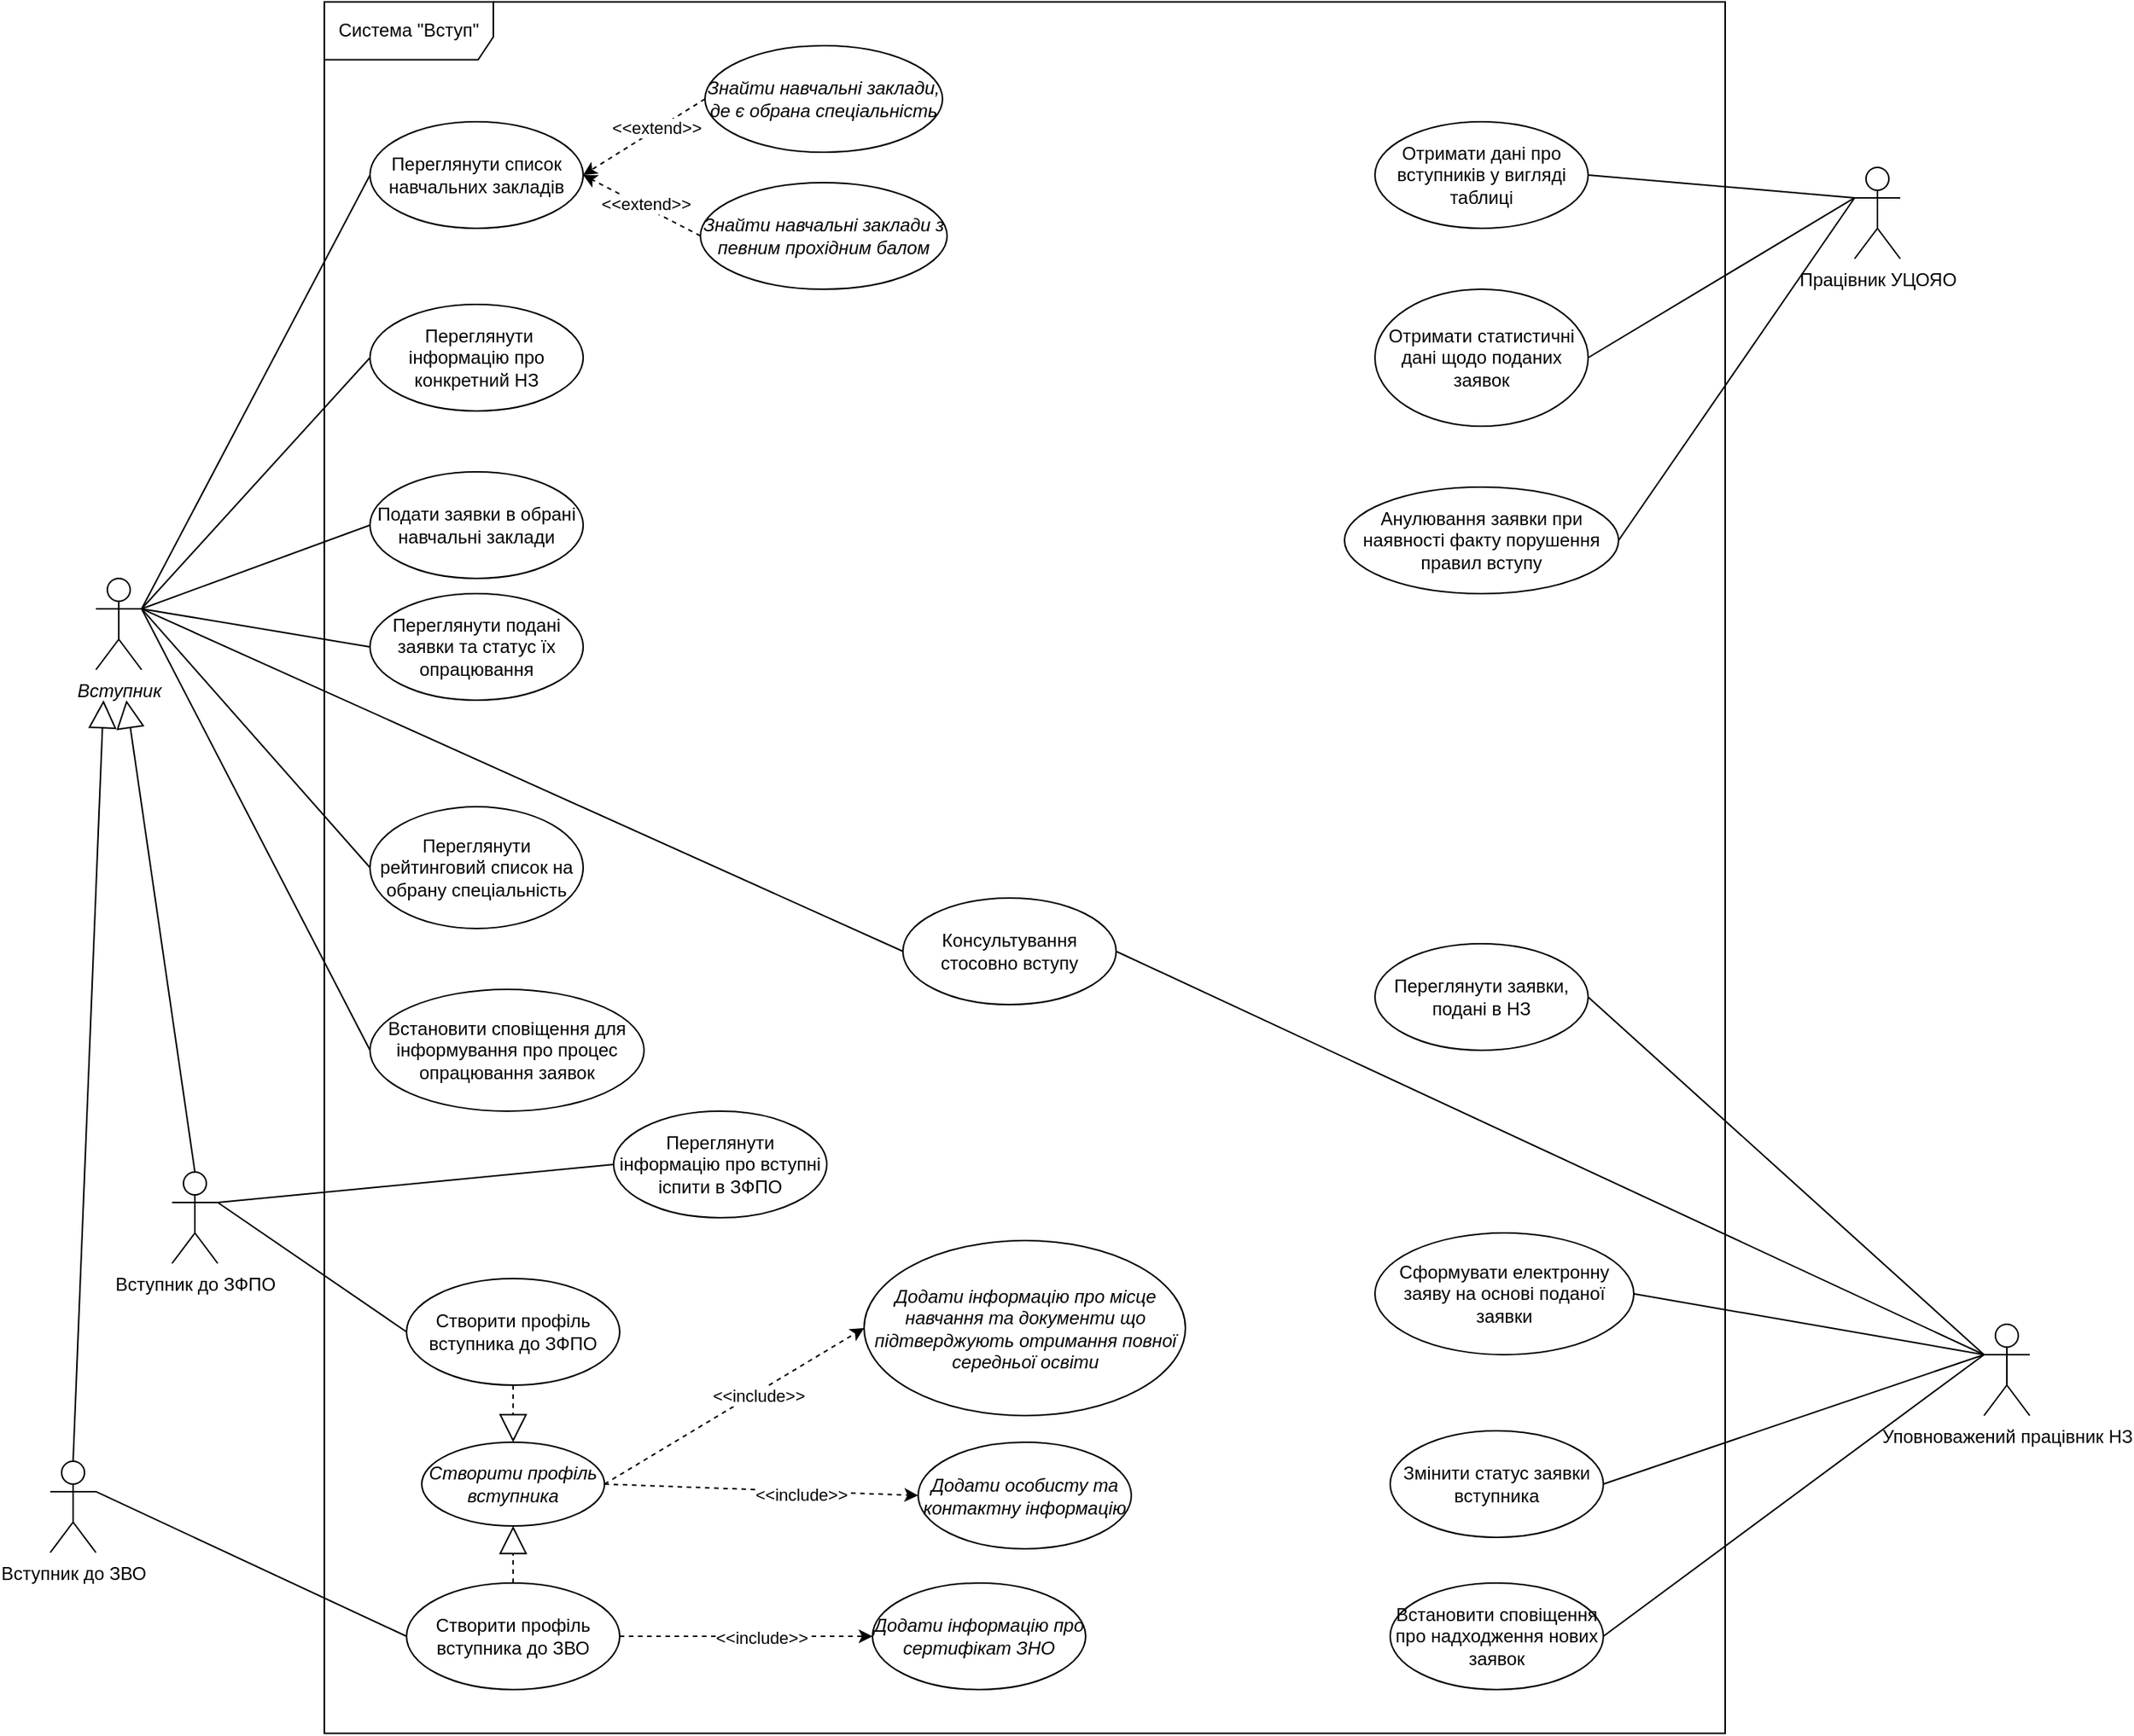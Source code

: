 <mxfile version="18.0.6" type="device"><diagram id="flIzCIKHpgV0OAQB0pEV" name="Страница 1"><mxGraphModel dx="2031" dy="1236" grid="1" gridSize="10" guides="1" tooltips="1" connect="1" arrows="1" fold="1" page="1" pageScale="1" pageWidth="827" pageHeight="1169" math="0" shadow="0"><root><mxCell id="0"/><mxCell id="1" parent="0"/><mxCell id="vFRldxFbRhw2Lpz5MbTq-1" value="Система &quot;Вступ&quot;" style="shape=umlFrame;whiteSpace=wrap;html=1;width=111;height=38;" parent="1" vertex="1"><mxGeometry x="220" y="351.25" width="920" height="1137.5" as="geometry"/></mxCell><mxCell id="vFRldxFbRhw2Lpz5MbTq-2" value="Переглянути список навчальних закладів" style="ellipse;whiteSpace=wrap;html=1;" parent="1" vertex="1"><mxGeometry x="250" y="430" width="140" height="70" as="geometry"/></mxCell><mxCell id="vFRldxFbRhw2Lpz5MbTq-7" style="edgeStyle=none;rounded=0;orthogonalLoop=1;jettySize=auto;html=1;exitX=0;exitY=0.5;exitDx=0;exitDy=0;entryX=1;entryY=0.5;entryDx=0;entryDy=0;dashed=1;" parent="1" source="vFRldxFbRhw2Lpz5MbTq-3" target="vFRldxFbRhw2Lpz5MbTq-2" edge="1"><mxGeometry relative="1" as="geometry"/></mxCell><mxCell id="vFRldxFbRhw2Lpz5MbTq-59" value="&amp;lt;&amp;lt;extend&amp;gt;&amp;gt;" style="edgeLabel;html=1;align=center;verticalAlign=middle;resizable=0;points=[];" parent="vFRldxFbRhw2Lpz5MbTq-7" vertex="1" connectable="0"><mxGeometry x="-0.209" y="-1" relative="1" as="geometry"><mxPoint as="offset"/></mxGeometry></mxCell><mxCell id="vFRldxFbRhw2Lpz5MbTq-3" value="&lt;i&gt;Знайти навчальні заклади, де є обрана спеціальність&lt;/i&gt;" style="ellipse;whiteSpace=wrap;html=1;" parent="1" vertex="1"><mxGeometry x="470" y="380" width="156" height="70" as="geometry"/></mxCell><mxCell id="vFRldxFbRhw2Lpz5MbTq-12" style="edgeStyle=none;rounded=0;orthogonalLoop=1;jettySize=auto;html=1;exitX=0;exitY=0.5;exitDx=0;exitDy=0;entryX=1;entryY=0.5;entryDx=0;entryDy=0;dashed=1;" parent="1" source="vFRldxFbRhw2Lpz5MbTq-10" target="vFRldxFbRhw2Lpz5MbTq-2" edge="1"><mxGeometry relative="1" as="geometry"/></mxCell><mxCell id="vFRldxFbRhw2Lpz5MbTq-60" value="&amp;lt;&amp;lt;extend&amp;gt;&amp;gt;" style="edgeLabel;html=1;align=center;verticalAlign=middle;resizable=0;points=[];" parent="vFRldxFbRhw2Lpz5MbTq-12" vertex="1" connectable="0"><mxGeometry x="0.159" y="2" relative="1" as="geometry"><mxPoint x="9" as="offset"/></mxGeometry></mxCell><mxCell id="vFRldxFbRhw2Lpz5MbTq-10" value="&lt;i&gt;Знайти навчальні заклади з певним прохідним балом&lt;/i&gt;" style="ellipse;whiteSpace=wrap;html=1;" parent="1" vertex="1"><mxGeometry x="467" y="470" width="162" height="70" as="geometry"/></mxCell><mxCell id="vFRldxFbRhw2Lpz5MbTq-11" value="&amp;nbsp;Переглянути інформацію про конкретний НЗ" style="ellipse;whiteSpace=wrap;html=1;" parent="1" vertex="1"><mxGeometry x="250" y="550" width="140" height="70" as="geometry"/></mxCell><mxCell id="vFRldxFbRhw2Lpz5MbTq-13" value="Подати заявки в обрані навчальні заклади" style="ellipse;whiteSpace=wrap;html=1;" parent="1" vertex="1"><mxGeometry x="250" y="660" width="140" height="70" as="geometry"/></mxCell><mxCell id="vFRldxFbRhw2Lpz5MbTq-14" value="Переглянути подані заявки та статус їх опрацювання" style="ellipse;whiteSpace=wrap;html=1;" parent="1" vertex="1"><mxGeometry x="250" y="740" width="140" height="70" as="geometry"/></mxCell><mxCell id="vFRldxFbRhw2Lpz5MbTq-15" value="Переглянути рейтинговий список на обрану спеціальність" style="ellipse;whiteSpace=wrap;html=1;" parent="1" vertex="1"><mxGeometry x="250" y="880" width="140" height="80" as="geometry"/></mxCell><mxCell id="vFRldxFbRhw2Lpz5MbTq-16" value="Встановити сповіщення для інформування про процес опрацювання заявок" style="ellipse;whiteSpace=wrap;html=1;" parent="1" vertex="1"><mxGeometry x="250" y="1000" width="180" height="80" as="geometry"/></mxCell><mxCell id="vFRldxFbRhw2Lpz5MbTq-21" style="edgeStyle=none;rounded=0;orthogonalLoop=1;jettySize=auto;html=1;exitX=1;exitY=0.333;exitDx=0;exitDy=0;exitPerimeter=0;entryX=0;entryY=0.5;entryDx=0;entryDy=0;endArrow=none;endFill=0;" parent="1" source="vFRldxFbRhw2Lpz5MbTq-17" target="vFRldxFbRhw2Lpz5MbTq-2" edge="1"><mxGeometry relative="1" as="geometry"/></mxCell><mxCell id="vFRldxFbRhw2Lpz5MbTq-22" style="edgeStyle=none;rounded=0;orthogonalLoop=1;jettySize=auto;html=1;exitX=1;exitY=0.333;exitDx=0;exitDy=0;exitPerimeter=0;entryX=0;entryY=0.5;entryDx=0;entryDy=0;endArrow=none;endFill=0;" parent="1" source="vFRldxFbRhw2Lpz5MbTq-17" target="vFRldxFbRhw2Lpz5MbTq-11" edge="1"><mxGeometry relative="1" as="geometry"/></mxCell><mxCell id="vFRldxFbRhw2Lpz5MbTq-23" style="edgeStyle=none;rounded=0;orthogonalLoop=1;jettySize=auto;html=1;exitX=1;exitY=0.333;exitDx=0;exitDy=0;exitPerimeter=0;entryX=0;entryY=0.5;entryDx=0;entryDy=0;endArrow=none;endFill=0;" parent="1" source="vFRldxFbRhw2Lpz5MbTq-17" target="vFRldxFbRhw2Lpz5MbTq-13" edge="1"><mxGeometry relative="1" as="geometry"/></mxCell><mxCell id="vFRldxFbRhw2Lpz5MbTq-24" style="edgeStyle=none;rounded=0;orthogonalLoop=1;jettySize=auto;html=1;exitX=1;exitY=0.333;exitDx=0;exitDy=0;exitPerimeter=0;entryX=0;entryY=0.5;entryDx=0;entryDy=0;endArrow=none;endFill=0;" parent="1" source="vFRldxFbRhw2Lpz5MbTq-17" target="vFRldxFbRhw2Lpz5MbTq-14" edge="1"><mxGeometry relative="1" as="geometry"/></mxCell><mxCell id="vFRldxFbRhw2Lpz5MbTq-25" style="edgeStyle=none;rounded=0;orthogonalLoop=1;jettySize=auto;html=1;exitX=1;exitY=0.333;exitDx=0;exitDy=0;exitPerimeter=0;entryX=0;entryY=0.5;entryDx=0;entryDy=0;endArrow=none;endFill=0;" parent="1" source="vFRldxFbRhw2Lpz5MbTq-17" target="vFRldxFbRhw2Lpz5MbTq-15" edge="1"><mxGeometry relative="1" as="geometry"/></mxCell><mxCell id="vFRldxFbRhw2Lpz5MbTq-26" style="edgeStyle=none;rounded=0;orthogonalLoop=1;jettySize=auto;html=1;exitX=1;exitY=0.333;exitDx=0;exitDy=0;exitPerimeter=0;entryX=0;entryY=0.5;entryDx=0;entryDy=0;endArrow=none;endFill=0;" parent="1" source="vFRldxFbRhw2Lpz5MbTq-17" target="vFRldxFbRhw2Lpz5MbTq-16" edge="1"><mxGeometry relative="1" as="geometry"/></mxCell><mxCell id="vFRldxFbRhw2Lpz5MbTq-77" style="edgeStyle=none;rounded=0;orthogonalLoop=1;jettySize=auto;html=1;exitX=1;exitY=0.333;exitDx=0;exitDy=0;exitPerimeter=0;entryX=0;entryY=0.5;entryDx=0;entryDy=0;startArrow=none;startFill=0;endArrow=none;endFill=0;" parent="1" source="vFRldxFbRhw2Lpz5MbTq-17" target="vFRldxFbRhw2Lpz5MbTq-76" edge="1"><mxGeometry relative="1" as="geometry"/></mxCell><mxCell id="vFRldxFbRhw2Lpz5MbTq-17" value="&lt;i&gt;Вступник&lt;/i&gt;" style="shape=umlActor;verticalLabelPosition=bottom;verticalAlign=top;html=1;" parent="1" vertex="1"><mxGeometry x="70" y="730" width="30" height="60" as="geometry"/></mxCell><mxCell id="vFRldxFbRhw2Lpz5MbTq-39" style="edgeStyle=none;rounded=0;orthogonalLoop=1;jettySize=auto;html=1;exitX=1;exitY=0.333;exitDx=0;exitDy=0;exitPerimeter=0;entryX=0;entryY=0.5;entryDx=0;entryDy=0;endArrow=none;endFill=0;" parent="1" source="vFRldxFbRhw2Lpz5MbTq-27" target="vFRldxFbRhw2Lpz5MbTq-34" edge="1"><mxGeometry relative="1" as="geometry"/></mxCell><mxCell id="vFRldxFbRhw2Lpz5MbTq-27" value="Вступник до ЗВО" style="shape=umlActor;verticalLabelPosition=bottom;verticalAlign=top;html=1;" parent="1" vertex="1"><mxGeometry x="40" y="1310" width="30" height="60" as="geometry"/></mxCell><mxCell id="vFRldxFbRhw2Lpz5MbTq-40" style="edgeStyle=none;rounded=0;orthogonalLoop=1;jettySize=auto;html=1;exitX=1;exitY=0.333;exitDx=0;exitDy=0;exitPerimeter=0;entryX=0;entryY=0.5;entryDx=0;entryDy=0;endArrow=none;endFill=0;" parent="1" source="vFRldxFbRhw2Lpz5MbTq-28" target="vFRldxFbRhw2Lpz5MbTq-37" edge="1"><mxGeometry relative="1" as="geometry"/></mxCell><mxCell id="vFRldxFbRhw2Lpz5MbTq-42" style="edgeStyle=none;rounded=0;orthogonalLoop=1;jettySize=auto;html=1;exitX=1;exitY=0.333;exitDx=0;exitDy=0;exitPerimeter=0;entryX=0;entryY=0.5;entryDx=0;entryDy=0;endArrow=none;endFill=0;" parent="1" source="vFRldxFbRhw2Lpz5MbTq-28" target="vFRldxFbRhw2Lpz5MbTq-41" edge="1"><mxGeometry relative="1" as="geometry"/></mxCell><mxCell id="vFRldxFbRhw2Lpz5MbTq-28" value="Вступник до ЗФПО" style="shape=umlActor;verticalLabelPosition=bottom;verticalAlign=top;html=1;" parent="1" vertex="1"><mxGeometry x="120" y="1120" width="30" height="60" as="geometry"/></mxCell><mxCell id="vFRldxFbRhw2Lpz5MbTq-30" value="" style="endArrow=block;endSize=16;endFill=0;html=1;rounded=0;exitX=0.5;exitY=0;exitDx=0;exitDy=0;exitPerimeter=0;" parent="1" source="vFRldxFbRhw2Lpz5MbTq-27" edge="1"><mxGeometry width="160" relative="1" as="geometry"><mxPoint x="30" y="940" as="sourcePoint"/><mxPoint x="75" y="810" as="targetPoint"/></mxGeometry></mxCell><mxCell id="vFRldxFbRhw2Lpz5MbTq-31" value="" style="endArrow=block;endSize=16;endFill=0;html=1;rounded=0;exitX=0.5;exitY=0;exitDx=0;exitDy=0;exitPerimeter=0;" parent="1" source="vFRldxFbRhw2Lpz5MbTq-28" edge="1"><mxGeometry x="-0.021" y="-37" width="160" relative="1" as="geometry"><mxPoint x="140" y="1180" as="sourcePoint"/><mxPoint x="90" y="810" as="targetPoint"/><mxPoint as="offset"/></mxGeometry></mxCell><mxCell id="vFRldxFbRhw2Lpz5MbTq-48" style="edgeStyle=none;rounded=0;orthogonalLoop=1;jettySize=auto;html=1;exitX=1;exitY=0.5;exitDx=0;exitDy=0;entryX=0;entryY=0.5;entryDx=0;entryDy=0;endArrow=classic;endFill=1;dashed=1;startArrow=none;startFill=0;" parent="1" source="vFRldxFbRhw2Lpz5MbTq-34" target="vFRldxFbRhw2Lpz5MbTq-36" edge="1"><mxGeometry relative="1" as="geometry"/></mxCell><mxCell id="vFRldxFbRhw2Lpz5MbTq-58" value="&amp;lt;&amp;lt;include&amp;gt;&amp;gt;" style="edgeLabel;html=1;align=center;verticalAlign=middle;resizable=0;points=[];" parent="vFRldxFbRhw2Lpz5MbTq-48" vertex="1" connectable="0"><mxGeometry x="0.118" y="-1" relative="1" as="geometry"><mxPoint as="offset"/></mxGeometry></mxCell><mxCell id="vFRldxFbRhw2Lpz5MbTq-34" value="Створити профіль вступника до ЗВО" style="ellipse;whiteSpace=wrap;html=1;" parent="1" vertex="1"><mxGeometry x="274" y="1390" width="140" height="70" as="geometry"/></mxCell><mxCell id="vFRldxFbRhw2Lpz5MbTq-35" value="&lt;i&gt;Додати особисту та контактну інформацію&lt;/i&gt;" style="ellipse;whiteSpace=wrap;html=1;" parent="1" vertex="1"><mxGeometry x="610" y="1297.5" width="140" height="70" as="geometry"/></mxCell><mxCell id="vFRldxFbRhw2Lpz5MbTq-36" value="&lt;i&gt;Додати інформацію про сертифікат ЗНО&lt;/i&gt;" style="ellipse;whiteSpace=wrap;html=1;" parent="1" vertex="1"><mxGeometry x="580" y="1390" width="140" height="70" as="geometry"/></mxCell><mxCell id="vFRldxFbRhw2Lpz5MbTq-37" value="Переглянути інформацію про вступні іспити в ЗФПО" style="ellipse;whiteSpace=wrap;html=1;" parent="1" vertex="1"><mxGeometry x="410" y="1080" width="140" height="70" as="geometry"/></mxCell><mxCell id="vFRldxFbRhw2Lpz5MbTq-41" value="Створити профіль вступника до ЗФПО" style="ellipse;whiteSpace=wrap;html=1;" parent="1" vertex="1"><mxGeometry x="274" y="1190" width="140" height="70" as="geometry"/></mxCell><mxCell id="vFRldxFbRhw2Lpz5MbTq-43" value="&lt;i&gt;Додати інформацію про місце навчання та документи що підтверджують отримання повної середньої освіти&lt;/i&gt;" style="ellipse;whiteSpace=wrap;html=1;" parent="1" vertex="1"><mxGeometry x="574.5" y="1165" width="211" height="115" as="geometry"/></mxCell><mxCell id="vFRldxFbRhw2Lpz5MbTq-61" style="edgeStyle=none;rounded=0;orthogonalLoop=1;jettySize=auto;html=1;exitX=0;exitY=0.333;exitDx=0;exitDy=0;exitPerimeter=0;entryX=1;entryY=0.5;entryDx=0;entryDy=0;startArrow=none;startFill=0;endArrow=none;endFill=0;" parent="1" source="vFRldxFbRhw2Lpz5MbTq-49" target="vFRldxFbRhw2Lpz5MbTq-52" edge="1"><mxGeometry relative="1" as="geometry"/></mxCell><mxCell id="vFRldxFbRhw2Lpz5MbTq-62" style="edgeStyle=none;rounded=0;orthogonalLoop=1;jettySize=auto;html=1;exitX=0;exitY=0.333;exitDx=0;exitDy=0;exitPerimeter=0;entryX=1;entryY=0.5;entryDx=0;entryDy=0;startArrow=none;startFill=0;endArrow=none;endFill=0;" parent="1" source="vFRldxFbRhw2Lpz5MbTq-49" target="vFRldxFbRhw2Lpz5MbTq-53" edge="1"><mxGeometry relative="1" as="geometry"/></mxCell><mxCell id="vFRldxFbRhw2Lpz5MbTq-64" style="edgeStyle=none;rounded=0;orthogonalLoop=1;jettySize=auto;html=1;exitX=0;exitY=0.333;exitDx=0;exitDy=0;exitPerimeter=0;entryX=1;entryY=0.5;entryDx=0;entryDy=0;startArrow=none;startFill=0;endArrow=none;endFill=0;" parent="1" source="vFRldxFbRhw2Lpz5MbTq-49" target="vFRldxFbRhw2Lpz5MbTq-63" edge="1"><mxGeometry relative="1" as="geometry"/></mxCell><mxCell id="vFRldxFbRhw2Lpz5MbTq-49" value="Працівник УЦОЯО" style="shape=umlActor;verticalLabelPosition=bottom;verticalAlign=top;html=1;" parent="1" vertex="1"><mxGeometry x="1225" y="460" width="30" height="60" as="geometry"/></mxCell><mxCell id="vFRldxFbRhw2Lpz5MbTq-52" value="Отримати дані про вступників у вигляді таблиці" style="ellipse;whiteSpace=wrap;html=1;" parent="1" vertex="1"><mxGeometry x="910" y="430" width="140" height="70" as="geometry"/></mxCell><mxCell id="vFRldxFbRhw2Lpz5MbTq-53" value="Отримати статистичні дані щодо поданих заявок" style="ellipse;whiteSpace=wrap;html=1;" parent="1" vertex="1"><mxGeometry x="910" y="540" width="140" height="90" as="geometry"/></mxCell><mxCell id="vFRldxFbRhw2Lpz5MbTq-63" value="Анулювання заявки при наявності факту порушення правил вступу" style="ellipse;whiteSpace=wrap;html=1;" parent="1" vertex="1"><mxGeometry x="890" y="670" width="180" height="70" as="geometry"/></mxCell><mxCell id="vFRldxFbRhw2Lpz5MbTq-68" style="edgeStyle=none;rounded=0;orthogonalLoop=1;jettySize=auto;html=1;exitX=0;exitY=0.333;exitDx=0;exitDy=0;exitPerimeter=0;entryX=1;entryY=0.5;entryDx=0;entryDy=0;startArrow=none;startFill=0;endArrow=none;endFill=0;" parent="1" source="vFRldxFbRhw2Lpz5MbTq-65" target="vFRldxFbRhw2Lpz5MbTq-67" edge="1"><mxGeometry relative="1" as="geometry"/></mxCell><mxCell id="vFRldxFbRhw2Lpz5MbTq-72" style="edgeStyle=none;rounded=0;orthogonalLoop=1;jettySize=auto;html=1;exitX=0;exitY=0.333;exitDx=0;exitDy=0;exitPerimeter=0;entryX=1;entryY=0.5;entryDx=0;entryDy=0;startArrow=none;startFill=0;endArrow=none;endFill=0;" parent="1" source="vFRldxFbRhw2Lpz5MbTq-65" target="vFRldxFbRhw2Lpz5MbTq-69" edge="1"><mxGeometry relative="1" as="geometry"/></mxCell><mxCell id="vFRldxFbRhw2Lpz5MbTq-73" style="edgeStyle=none;rounded=0;orthogonalLoop=1;jettySize=auto;html=1;exitX=0;exitY=0.333;exitDx=0;exitDy=0;exitPerimeter=0;entryX=1;entryY=0.5;entryDx=0;entryDy=0;startArrow=none;startFill=0;endArrow=none;endFill=0;" parent="1" source="vFRldxFbRhw2Lpz5MbTq-65" target="vFRldxFbRhw2Lpz5MbTq-70" edge="1"><mxGeometry relative="1" as="geometry"/></mxCell><mxCell id="vFRldxFbRhw2Lpz5MbTq-75" style="edgeStyle=none;rounded=0;orthogonalLoop=1;jettySize=auto;html=1;exitX=0;exitY=0.333;exitDx=0;exitDy=0;exitPerimeter=0;entryX=1;entryY=0.5;entryDx=0;entryDy=0;startArrow=none;startFill=0;endArrow=none;endFill=0;" parent="1" source="vFRldxFbRhw2Lpz5MbTq-65" target="vFRldxFbRhw2Lpz5MbTq-71" edge="1"><mxGeometry relative="1" as="geometry"/></mxCell><mxCell id="vFRldxFbRhw2Lpz5MbTq-65" value="Уповноважений працівник НЗ&lt;br&gt;" style="shape=umlActor;verticalLabelPosition=bottom;verticalAlign=top;html=1;" parent="1" vertex="1"><mxGeometry x="1310" y="1220" width="30" height="60" as="geometry"/></mxCell><mxCell id="vFRldxFbRhw2Lpz5MbTq-67" value="Переглянути заявки, подані в НЗ" style="ellipse;whiteSpace=wrap;html=1;" parent="1" vertex="1"><mxGeometry x="910" y="970" width="140" height="70" as="geometry"/></mxCell><mxCell id="vFRldxFbRhw2Lpz5MbTq-69" value="Сформувати електронну заяву на основі поданої заявки" style="ellipse;whiteSpace=wrap;html=1;" parent="1" vertex="1"><mxGeometry x="910" y="1160" width="170" height="80" as="geometry"/></mxCell><mxCell id="vFRldxFbRhw2Lpz5MbTq-70" value="Змінити статус заявки вступника" style="ellipse;whiteSpace=wrap;html=1;" parent="1" vertex="1"><mxGeometry x="920" y="1290" width="140" height="70" as="geometry"/></mxCell><mxCell id="vFRldxFbRhw2Lpz5MbTq-71" value="Встановити сповіщення про надходження нових заявок" style="ellipse;whiteSpace=wrap;html=1;" parent="1" vertex="1"><mxGeometry x="920" y="1390" width="140" height="70" as="geometry"/></mxCell><mxCell id="vFRldxFbRhw2Lpz5MbTq-78" style="edgeStyle=none;rounded=0;orthogonalLoop=1;jettySize=auto;html=1;exitX=1;exitY=0.5;exitDx=0;exitDy=0;startArrow=none;startFill=0;endArrow=none;endFill=0;" parent="1" source="vFRldxFbRhw2Lpz5MbTq-76" edge="1"><mxGeometry relative="1" as="geometry"><mxPoint x="1310" y="1240" as="targetPoint"/></mxGeometry></mxCell><mxCell id="vFRldxFbRhw2Lpz5MbTq-76" value="Консультування стосовно вступу" style="ellipse;whiteSpace=wrap;html=1;" parent="1" vertex="1"><mxGeometry x="600" y="940" width="140" height="70" as="geometry"/></mxCell><mxCell id="vFRldxFbRhw2Lpz5MbTq-82" style="edgeStyle=none;rounded=0;orthogonalLoop=1;jettySize=auto;html=1;exitX=1;exitY=0.5;exitDx=0;exitDy=0;entryX=0;entryY=0.5;entryDx=0;entryDy=0;startArrow=none;startFill=0;endArrow=classic;endFill=1;dashed=1;" parent="1" source="vFRldxFbRhw2Lpz5MbTq-79" target="vFRldxFbRhw2Lpz5MbTq-35" edge="1"><mxGeometry relative="1" as="geometry"/></mxCell><mxCell id="vFRldxFbRhw2Lpz5MbTq-85" value="&amp;lt;&amp;lt;include&amp;gt;&amp;gt;" style="edgeLabel;html=1;align=center;verticalAlign=middle;resizable=0;points=[];" parent="vFRldxFbRhw2Lpz5MbTq-82" vertex="1" connectable="0"><mxGeometry x="0.248" y="-2" relative="1" as="geometry"><mxPoint as="offset"/></mxGeometry></mxCell><mxCell id="vFRldxFbRhw2Lpz5MbTq-83" style="edgeStyle=none;rounded=0;orthogonalLoop=1;jettySize=auto;html=1;exitX=1;exitY=0.5;exitDx=0;exitDy=0;entryX=0;entryY=0.5;entryDx=0;entryDy=0;startArrow=none;startFill=0;endArrow=classic;endFill=1;dashed=1;" parent="1" source="vFRldxFbRhw2Lpz5MbTq-79" target="vFRldxFbRhw2Lpz5MbTq-43" edge="1"><mxGeometry relative="1" as="geometry"/></mxCell><mxCell id="vFRldxFbRhw2Lpz5MbTq-84" value="&amp;lt;&amp;lt;include&amp;gt;&amp;gt;" style="edgeLabel;html=1;align=center;verticalAlign=middle;resizable=0;points=[];" parent="vFRldxFbRhw2Lpz5MbTq-83" vertex="1" connectable="0"><mxGeometry x="0.167" y="-2" relative="1" as="geometry"><mxPoint as="offset"/></mxGeometry></mxCell><mxCell id="vFRldxFbRhw2Lpz5MbTq-79" value="&lt;i&gt;Створити профіль вступника&lt;/i&gt;" style="ellipse;whiteSpace=wrap;html=1;" parent="1" vertex="1"><mxGeometry x="284" y="1297.5" width="120" height="55" as="geometry"/></mxCell><mxCell id="vFRldxFbRhw2Lpz5MbTq-86" value="" style="endArrow=block;endSize=16;endFill=0;html=1;rounded=0;dashed=1;exitX=0.5;exitY=0;exitDx=0;exitDy=0;entryX=0.5;entryY=1;entryDx=0;entryDy=0;" parent="1" source="vFRldxFbRhw2Lpz5MbTq-34" target="vFRldxFbRhw2Lpz5MbTq-79" edge="1"><mxGeometry width="160" relative="1" as="geometry"><mxPoint x="410" y="1380" as="sourcePoint"/><mxPoint x="570" y="1380" as="targetPoint"/></mxGeometry></mxCell><mxCell id="vFRldxFbRhw2Lpz5MbTq-87" value="" style="endArrow=block;endSize=16;endFill=0;html=1;rounded=0;dashed=1;exitX=0.5;exitY=1;exitDx=0;exitDy=0;entryX=0.5;entryY=0;entryDx=0;entryDy=0;" parent="1" source="vFRldxFbRhw2Lpz5MbTq-41" target="vFRldxFbRhw2Lpz5MbTq-79" edge="1"><mxGeometry x="0.012" width="160" relative="1" as="geometry"><mxPoint x="330" y="1260" as="sourcePoint"/><mxPoint x="490" y="1260" as="targetPoint"/><mxPoint as="offset"/></mxGeometry></mxCell></root></mxGraphModel></diagram></mxfile>
